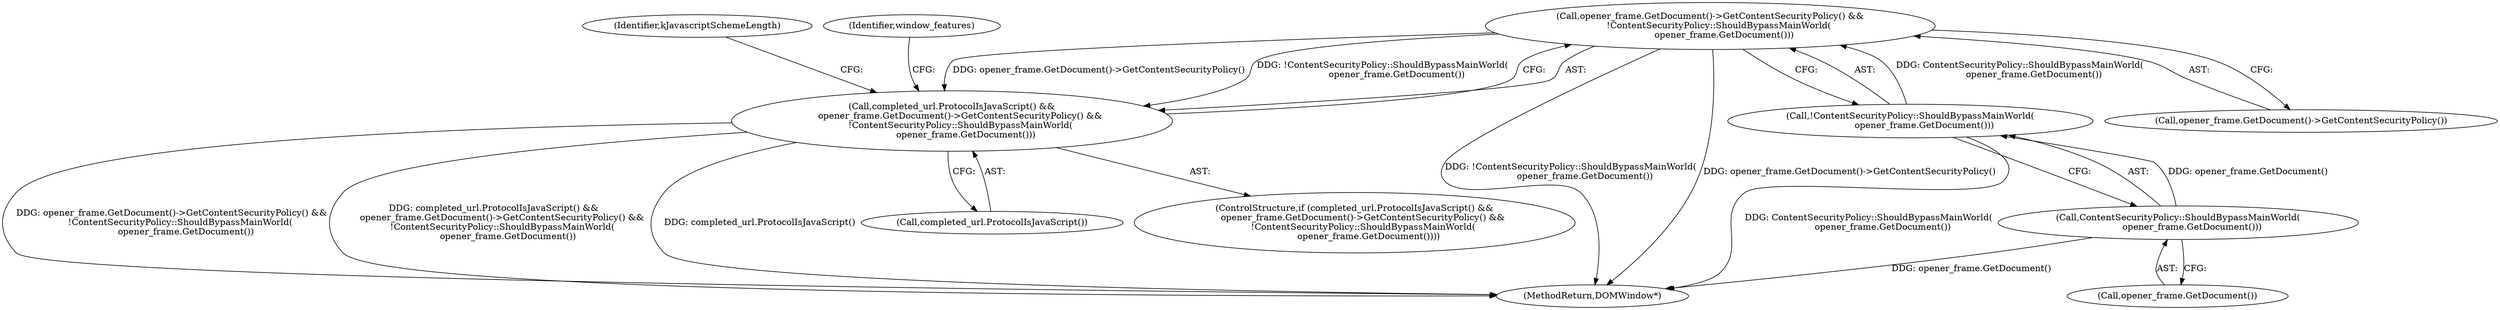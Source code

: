 digraph "0_Chrome_7d803fd8bbb8a2f3b626851a5ce58244efa0798a@API" {
"1000147" [label="(Call,opener_frame.GetDocument()->GetContentSecurityPolicy() &&\n      !ContentSecurityPolicy::ShouldBypassMainWorld(\n          opener_frame.GetDocument()))"];
"1000149" [label="(Call,!ContentSecurityPolicy::ShouldBypassMainWorld(\n          opener_frame.GetDocument()))"];
"1000150" [label="(Call,ContentSecurityPolicy::ShouldBypassMainWorld(\n          opener_frame.GetDocument()))"];
"1000145" [label="(Call,completed_url.ProtocolIsJavaScript() &&\n      opener_frame.GetDocument()->GetContentSecurityPolicy() &&\n      !ContentSecurityPolicy::ShouldBypassMainWorld(\n          opener_frame.GetDocument()))"];
"1000145" [label="(Call,completed_url.ProtocolIsJavaScript() &&\n      opener_frame.GetDocument()->GetContentSecurityPolicy() &&\n      !ContentSecurityPolicy::ShouldBypassMainWorld(\n          opener_frame.GetDocument()))"];
"1000147" [label="(Call,opener_frame.GetDocument()->GetContentSecurityPolicy() &&\n      !ContentSecurityPolicy::ShouldBypassMainWorld(\n          opener_frame.GetDocument()))"];
"1000149" [label="(Call,!ContentSecurityPolicy::ShouldBypassMainWorld(\n          opener_frame.GetDocument()))"];
"1000148" [label="(Call,opener_frame.GetDocument()->GetContentSecurityPolicy())"];
"1000155" [label="(Identifier,kJavascriptSchemeLength)"];
"1000151" [label="(Call,opener_frame.GetDocument())"];
"1000146" [label="(Call,completed_url.ProtocolIsJavaScript())"];
"1000144" [label="(ControlStructure,if (completed_url.ProtocolIsJavaScript() &&\n      opener_frame.GetDocument()->GetContentSecurityPolicy() &&\n      !ContentSecurityPolicy::ShouldBypassMainWorld(\n          opener_frame.GetDocument())))"];
"1000177" [label="(Identifier,window_features)"];
"1000150" [label="(Call,ContentSecurityPolicy::ShouldBypassMainWorld(\n          opener_frame.GetDocument()))"];
"1000260" [label="(MethodReturn,DOMWindow*)"];
"1000147" -> "1000145"  [label="AST: "];
"1000147" -> "1000148"  [label="CFG: "];
"1000147" -> "1000149"  [label="CFG: "];
"1000148" -> "1000147"  [label="AST: "];
"1000149" -> "1000147"  [label="AST: "];
"1000145" -> "1000147"  [label="CFG: "];
"1000147" -> "1000260"  [label="DDG: !ContentSecurityPolicy::ShouldBypassMainWorld(\n          opener_frame.GetDocument())"];
"1000147" -> "1000260"  [label="DDG: opener_frame.GetDocument()->GetContentSecurityPolicy()"];
"1000147" -> "1000145"  [label="DDG: opener_frame.GetDocument()->GetContentSecurityPolicy()"];
"1000147" -> "1000145"  [label="DDG: !ContentSecurityPolicy::ShouldBypassMainWorld(\n          opener_frame.GetDocument())"];
"1000149" -> "1000147"  [label="DDG: ContentSecurityPolicy::ShouldBypassMainWorld(\n          opener_frame.GetDocument())"];
"1000149" -> "1000150"  [label="CFG: "];
"1000150" -> "1000149"  [label="AST: "];
"1000149" -> "1000260"  [label="DDG: ContentSecurityPolicy::ShouldBypassMainWorld(\n          opener_frame.GetDocument())"];
"1000150" -> "1000149"  [label="DDG: opener_frame.GetDocument()"];
"1000150" -> "1000151"  [label="CFG: "];
"1000151" -> "1000150"  [label="AST: "];
"1000150" -> "1000260"  [label="DDG: opener_frame.GetDocument()"];
"1000145" -> "1000144"  [label="AST: "];
"1000145" -> "1000146"  [label="CFG: "];
"1000146" -> "1000145"  [label="AST: "];
"1000155" -> "1000145"  [label="CFG: "];
"1000177" -> "1000145"  [label="CFG: "];
"1000145" -> "1000260"  [label="DDG: completed_url.ProtocolIsJavaScript() &&\n      opener_frame.GetDocument()->GetContentSecurityPolicy() &&\n      !ContentSecurityPolicy::ShouldBypassMainWorld(\n          opener_frame.GetDocument())"];
"1000145" -> "1000260"  [label="DDG: completed_url.ProtocolIsJavaScript()"];
"1000145" -> "1000260"  [label="DDG: opener_frame.GetDocument()->GetContentSecurityPolicy() &&\n      !ContentSecurityPolicy::ShouldBypassMainWorld(\n          opener_frame.GetDocument())"];
}
